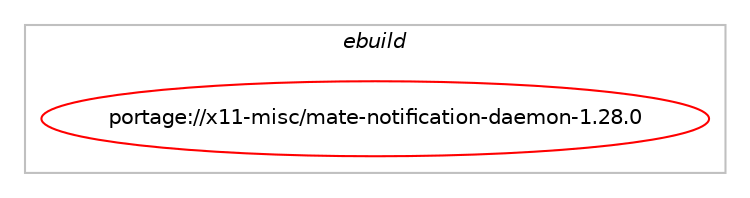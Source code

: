 digraph prolog {

# *************
# Graph options
# *************

newrank=true;
concentrate=true;
compound=true;
graph [rankdir=LR,fontname=Helvetica,fontsize=10,ranksep=1.5];#, ranksep=2.5, nodesep=0.2];
edge  [arrowhead=vee];
node  [fontname=Helvetica,fontsize=10];

# **********
# The ebuild
# **********

subgraph cluster_leftcol {
color=gray;
label=<<i>ebuild</i>>;
id [label="portage://x11-misc/mate-notification-daemon-1.28.0", color=red, width=4, href="../x11-misc/mate-notification-daemon-1.28.0.svg"];
}

# ****************
# The dependencies
# ****************

subgraph cluster_midcol {
color=gray;
label=<<i>dependencies</i>>;
subgraph cluster_compile {
fillcolor="#eeeeee";
style=filled;
label=<<i>compile</i>>;
# *** BEGIN UNKNOWN DEPENDENCY TYPE (TODO) ***
# id -> equal(use_conditional_group(positive,X,portage://x11-misc/mate-notification-daemon-1.28.0,[package_dependency(portage://x11-misc/mate-notification-daemon-1.28.0,install,no,x11-libs,libX11,none,[,,],[],[]),package_dependency(portage://x11-misc/mate-notification-daemon-1.28.0,install,no,x11-libs,libwnck,greaterequal,[3,,,3],[slot(3)],[])]))
# *** END UNKNOWN DEPENDENCY TYPE (TODO) ***

# *** BEGIN UNKNOWN DEPENDENCY TYPE (TODO) ***
# id -> equal(use_conditional_group(positive,wayland,portage://x11-misc/mate-notification-daemon-1.28.0,[package_dependency(portage://x11-misc/mate-notification-daemon-1.28.0,install,no,gui-libs,gtk-layer-shell,none,[,,],[],[])]))
# *** END UNKNOWN DEPENDENCY TYPE (TODO) ***

# *** BEGIN UNKNOWN DEPENDENCY TYPE (TODO) ***
# id -> equal(package_dependency(portage://x11-misc/mate-notification-daemon-1.28.0,install,no,app-arch,xz-utils,none,[,,],[],[]))
# *** END UNKNOWN DEPENDENCY TYPE (TODO) ***

# *** BEGIN UNKNOWN DEPENDENCY TYPE (TODO) ***
# id -> equal(package_dependency(portage://x11-misc/mate-notification-daemon-1.28.0,install,no,dev-libs,atk,none,[,,],[],[]))
# *** END UNKNOWN DEPENDENCY TYPE (TODO) ***

# *** BEGIN UNKNOWN DEPENDENCY TYPE (TODO) ***
# id -> equal(package_dependency(portage://x11-misc/mate-notification-daemon-1.28.0,install,no,dev-libs,glib,greaterequal,[2.50,,,2.50],[slot(2)],[]))
# *** END UNKNOWN DEPENDENCY TYPE (TODO) ***

# *** BEGIN UNKNOWN DEPENDENCY TYPE (TODO) ***
# id -> equal(package_dependency(portage://x11-misc/mate-notification-daemon-1.28.0,install,no,dev-libs,libxml2,greaterequal,[2.9.0,,,2.9.0],[],[]))
# *** END UNKNOWN DEPENDENCY TYPE (TODO) ***

# *** BEGIN UNKNOWN DEPENDENCY TYPE (TODO) ***
# id -> equal(package_dependency(portage://x11-misc/mate-notification-daemon-1.28.0,install,no,dev-util,gdbus-codegen,none,[,,],[],[]))
# *** END UNKNOWN DEPENDENCY TYPE (TODO) ***

# *** BEGIN UNKNOWN DEPENDENCY TYPE (TODO) ***
# id -> equal(package_dependency(portage://x11-misc/mate-notification-daemon-1.28.0,install,no,mate-base,mate-panel,none,[,,],[],[]))
# *** END UNKNOWN DEPENDENCY TYPE (TODO) ***

# *** BEGIN UNKNOWN DEPENDENCY TYPE (TODO) ***
# id -> equal(package_dependency(portage://x11-misc/mate-notification-daemon-1.28.0,install,no,media-libs,libcanberra,greaterequal,[0.4,,,0.4],[slot(0)],[use(enable(gtk3),none)]))
# *** END UNKNOWN DEPENDENCY TYPE (TODO) ***

# *** BEGIN UNKNOWN DEPENDENCY TYPE (TODO) ***
# id -> equal(package_dependency(portage://x11-misc/mate-notification-daemon-1.28.0,install,no,sys-apps,dbus,greaterequal,[1,,,1],[],[]))
# *** END UNKNOWN DEPENDENCY TYPE (TODO) ***

# *** BEGIN UNKNOWN DEPENDENCY TYPE (TODO) ***
# id -> equal(package_dependency(portage://x11-misc/mate-notification-daemon-1.28.0,install,no,sys-devel,gettext,greaterequal,[0.19.8,,,0.19.8],[],[]))
# *** END UNKNOWN DEPENDENCY TYPE (TODO) ***

# *** BEGIN UNKNOWN DEPENDENCY TYPE (TODO) ***
# id -> equal(package_dependency(portage://x11-misc/mate-notification-daemon-1.28.0,install,no,virtual,pkgconfig,none,[,,],[],[]))
# *** END UNKNOWN DEPENDENCY TYPE (TODO) ***

# *** BEGIN UNKNOWN DEPENDENCY TYPE (TODO) ***
# id -> equal(package_dependency(portage://x11-misc/mate-notification-daemon-1.28.0,install,no,x11-libs,cairo,none,[,,],[],[]))
# *** END UNKNOWN DEPENDENCY TYPE (TODO) ***

# *** BEGIN UNKNOWN DEPENDENCY TYPE (TODO) ***
# id -> equal(package_dependency(portage://x11-misc/mate-notification-daemon-1.28.0,install,no,x11-libs,gdk-pixbuf,greaterequal,[2.22,,,2.22],[slot(2)],[]))
# *** END UNKNOWN DEPENDENCY TYPE (TODO) ***

# *** BEGIN UNKNOWN DEPENDENCY TYPE (TODO) ***
# id -> equal(package_dependency(portage://x11-misc/mate-notification-daemon-1.28.0,install,no,x11-libs,gtk+,greaterequal,[3.22,,,3.22],[slot(3)],[]))
# *** END UNKNOWN DEPENDENCY TYPE (TODO) ***

# *** BEGIN UNKNOWN DEPENDENCY TYPE (TODO) ***
# id -> equal(package_dependency(portage://x11-misc/mate-notification-daemon-1.28.0,install,no,x11-libs,libnotify,greaterequal,[0.7,,,0.7],[],[]))
# *** END UNKNOWN DEPENDENCY TYPE (TODO) ***

}
subgraph cluster_compileandrun {
fillcolor="#eeeeee";
style=filled;
label=<<i>compile and run</i>>;
}
subgraph cluster_run {
fillcolor="#eeeeee";
style=filled;
label=<<i>run</i>>;
# *** BEGIN UNKNOWN DEPENDENCY TYPE (TODO) ***
# id -> equal(use_conditional_group(positive,X,portage://x11-misc/mate-notification-daemon-1.28.0,[package_dependency(portage://x11-misc/mate-notification-daemon-1.28.0,run,no,x11-libs,libX11,none,[,,],[],[]),package_dependency(portage://x11-misc/mate-notification-daemon-1.28.0,run,no,x11-libs,libwnck,greaterequal,[3,,,3],[slot(3)],[])]))
# *** END UNKNOWN DEPENDENCY TYPE (TODO) ***

# *** BEGIN UNKNOWN DEPENDENCY TYPE (TODO) ***
# id -> equal(use_conditional_group(positive,wayland,portage://x11-misc/mate-notification-daemon-1.28.0,[package_dependency(portage://x11-misc/mate-notification-daemon-1.28.0,run,no,gui-libs,gtk-layer-shell,none,[,,],[],[])]))
# *** END UNKNOWN DEPENDENCY TYPE (TODO) ***

# *** BEGIN UNKNOWN DEPENDENCY TYPE (TODO) ***
# id -> equal(package_dependency(portage://x11-misc/mate-notification-daemon-1.28.0,run,no,dev-libs,atk,none,[,,],[],[]))
# *** END UNKNOWN DEPENDENCY TYPE (TODO) ***

# *** BEGIN UNKNOWN DEPENDENCY TYPE (TODO) ***
# id -> equal(package_dependency(portage://x11-misc/mate-notification-daemon-1.28.0,run,no,dev-libs,glib,greaterequal,[2.50,,,2.50],[slot(2)],[]))
# *** END UNKNOWN DEPENDENCY TYPE (TODO) ***

# *** BEGIN UNKNOWN DEPENDENCY TYPE (TODO) ***
# id -> equal(package_dependency(portage://x11-misc/mate-notification-daemon-1.28.0,run,no,dev-libs,libxml2,greaterequal,[2.9.0,,,2.9.0],[],[]))
# *** END UNKNOWN DEPENDENCY TYPE (TODO) ***

# *** BEGIN UNKNOWN DEPENDENCY TYPE (TODO) ***
# id -> equal(package_dependency(portage://x11-misc/mate-notification-daemon-1.28.0,run,no,media-libs,libcanberra,greaterequal,[0.4,,,0.4],[slot(0)],[use(enable(gtk3),none)]))
# *** END UNKNOWN DEPENDENCY TYPE (TODO) ***

# *** BEGIN UNKNOWN DEPENDENCY TYPE (TODO) ***
# id -> equal(package_dependency(portage://x11-misc/mate-notification-daemon-1.28.0,run,no,sys-apps,dbus,greaterequal,[1,,,1],[],[]))
# *** END UNKNOWN DEPENDENCY TYPE (TODO) ***

# *** BEGIN UNKNOWN DEPENDENCY TYPE (TODO) ***
# id -> equal(package_dependency(portage://x11-misc/mate-notification-daemon-1.28.0,run,no,x11-libs,cairo,none,[,,],[],[]))
# *** END UNKNOWN DEPENDENCY TYPE (TODO) ***

# *** BEGIN UNKNOWN DEPENDENCY TYPE (TODO) ***
# id -> equal(package_dependency(portage://x11-misc/mate-notification-daemon-1.28.0,run,no,x11-libs,gdk-pixbuf,greaterequal,[2.22,,,2.22],[slot(2)],[]))
# *** END UNKNOWN DEPENDENCY TYPE (TODO) ***

# *** BEGIN UNKNOWN DEPENDENCY TYPE (TODO) ***
# id -> equal(package_dependency(portage://x11-misc/mate-notification-daemon-1.28.0,run,no,x11-libs,gtk+,greaterequal,[3.22,,,3.22],[slot(3)],[]))
# *** END UNKNOWN DEPENDENCY TYPE (TODO) ***

# *** BEGIN UNKNOWN DEPENDENCY TYPE (TODO) ***
# id -> equal(package_dependency(portage://x11-misc/mate-notification-daemon-1.28.0,run,no,x11-libs,libnotify,greaterequal,[0.7,,,0.7],[],[]))
# *** END UNKNOWN DEPENDENCY TYPE (TODO) ***

# *** BEGIN UNKNOWN DEPENDENCY TYPE (TODO) ***
# id -> equal(package_dependency(portage://x11-misc/mate-notification-daemon-1.28.0,run,weak,x11-misc,notification-daemon,none,[,,],[],[]))
# *** END UNKNOWN DEPENDENCY TYPE (TODO) ***

# *** BEGIN UNKNOWN DEPENDENCY TYPE (TODO) ***
# id -> equal(package_dependency(portage://x11-misc/mate-notification-daemon-1.28.0,run,weak,x11-misc,notify-osd,none,[,,],[],[]))
# *** END UNKNOWN DEPENDENCY TYPE (TODO) ***

# *** BEGIN UNKNOWN DEPENDENCY TYPE (TODO) ***
# id -> equal(package_dependency(portage://x11-misc/mate-notification-daemon-1.28.0,run,weak,x11-misc,qtnotifydaemon,none,[,,],[],[]))
# *** END UNKNOWN DEPENDENCY TYPE (TODO) ***

}
}

# **************
# The candidates
# **************

subgraph cluster_choices {
rank=same;
color=gray;
label=<<i>candidates</i>>;

}

}
